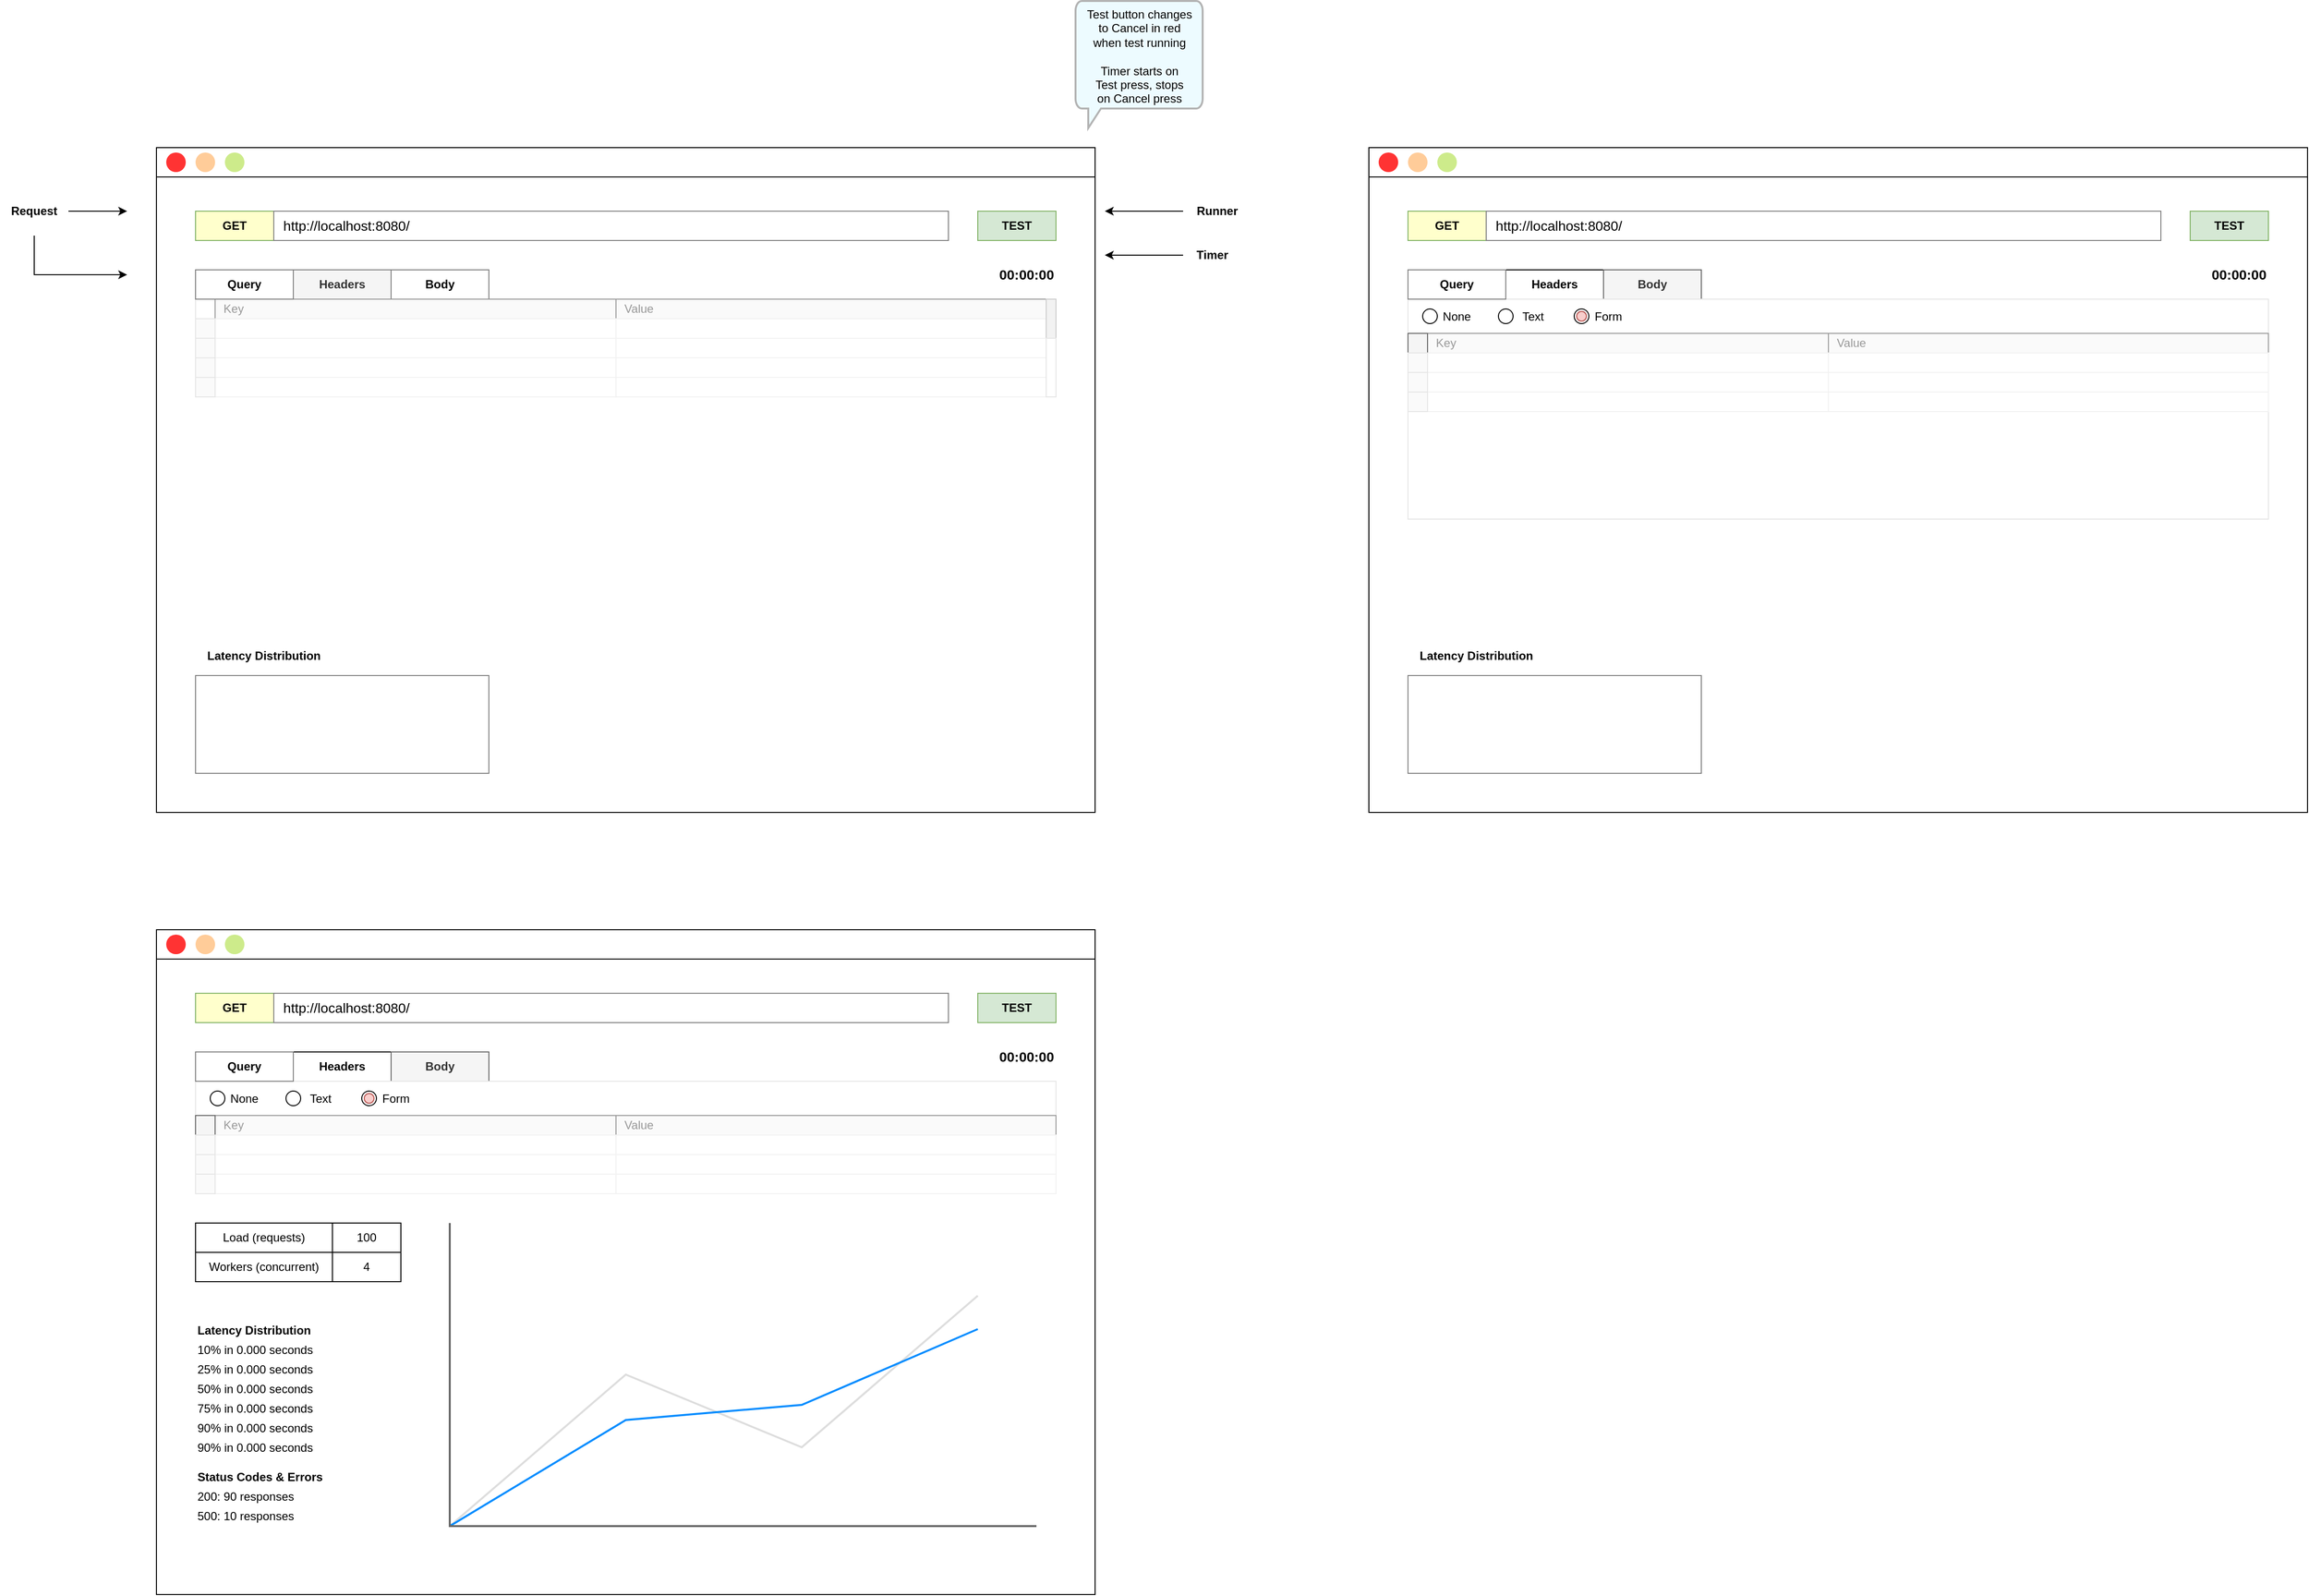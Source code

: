 <mxfile version="12.2.4" pages="1"><diagram id="piDafpqhtRUU5qUU-vj8" name="request"><mxGraphModel dx="1739" dy="1809" grid="1" gridSize="10" guides="1" tooltips="0" connect="1" arrows="0" fold="1" page="1" pageScale="1" pageWidth="1169" pageHeight="827" math="0" shadow="0"><root><mxCell id="0"/><mxCell id="1" parent="0"/><mxCell id="DUtWAYtQzDYEJE8aA9wI-19" value="" style="group;fontStyle=1;movable=1;resizable=1;rotatable=1;deletable=1;editable=1;connectable=1;align=left;fontColor=#333333;fillColor=#FAFAFA;strokeColor=#000000;" parent="1" vertex="1" connectable="0"><mxGeometry y="40" width="960" height="680" as="geometry"/></mxCell><mxCell id="DUtWAYtQzDYEJE8aA9wI-14" value="" style="rounded=0;whiteSpace=wrap;html=1;movable=1;resizable=1;rotatable=1;deletable=1;editable=1;connectable=1;" parent="DUtWAYtQzDYEJE8aA9wI-19" vertex="1"><mxGeometry width="960" height="680" as="geometry"/></mxCell><mxCell id="DUtWAYtQzDYEJE8aA9wI-15" value="" style="rounded=0;whiteSpace=wrap;html=1;movable=1;resizable=1;rotatable=1;deletable=1;editable=1;connectable=1;" parent="DUtWAYtQzDYEJE8aA9wI-19" vertex="1"><mxGeometry width="960" height="30" as="geometry"/></mxCell><mxCell id="DUtWAYtQzDYEJE8aA9wI-16" value="" style="ellipse;whiteSpace=wrap;html=1;aspect=fixed;fontColor=#ffffff;strokeColor=none;fillColor=#FF3333;movable=1;resizable=1;rotatable=1;deletable=1;editable=1;connectable=1;" parent="DUtWAYtQzDYEJE8aA9wI-19" vertex="1"><mxGeometry x="10" y="5" width="20" height="20" as="geometry"/></mxCell><mxCell id="DUtWAYtQzDYEJE8aA9wI-17" value="" style="ellipse;whiteSpace=wrap;html=1;aspect=fixed;fillColor=#ffcc99;strokeColor=none;movable=1;resizable=1;rotatable=1;deletable=1;editable=1;connectable=1;" parent="DUtWAYtQzDYEJE8aA9wI-19" vertex="1"><mxGeometry x="40" y="5" width="20" height="20" as="geometry"/></mxCell><mxCell id="DUtWAYtQzDYEJE8aA9wI-18" value="" style="ellipse;whiteSpace=wrap;html=1;aspect=fixed;fillColor=#cdeb8b;strokeColor=none;movable=1;resizable=1;rotatable=1;deletable=1;editable=1;connectable=1;" parent="DUtWAYtQzDYEJE8aA9wI-19" vertex="1"><mxGeometry x="70" y="5" width="20" height="20" as="geometry"/></mxCell><mxCell id="DUtWAYtQzDYEJE8aA9wI-38" value="&lt;b&gt;TEST&lt;/b&gt;" style="rounded=0;whiteSpace=wrap;html=1;align=center;fillColor=#d5e8d4;strokeColor=#82b366;movable=1;resizable=1;rotatable=1;deletable=1;editable=1;connectable=1;" parent="DUtWAYtQzDYEJE8aA9wI-19" vertex="1"><mxGeometry x="840" y="65" width="80" height="30" as="geometry"/></mxCell><mxCell id="DUtWAYtQzDYEJE8aA9wI-216" value="" style="html=1;dashed=0;whitespace=wrap;labelBackgroundColor=none;fillColor=none;align=left;strokeColor=#808080;movable=1;resizable=1;rotatable=1;deletable=1;editable=1;connectable=1;" parent="DUtWAYtQzDYEJE8aA9wI-19" vertex="1"><mxGeometry x="40" y="540" width="300" height="100" as="geometry"/></mxCell><mxCell id="DUtWAYtQzDYEJE8aA9wI-217" value="&lt;b&gt;Latency Distribution&lt;/b&gt;" style="text;html=1;strokeColor=none;fillColor=none;align=center;verticalAlign=middle;whiteSpace=wrap;rounded=0;labelBackgroundColor=none;movable=1;resizable=1;rotatable=1;deletable=1;editable=1;connectable=1;" parent="DUtWAYtQzDYEJE8aA9wI-19" vertex="1"><mxGeometry x="40" y="510" width="140" height="20" as="geometry"/></mxCell><mxCell id="DUtWAYtQzDYEJE8aA9wI-33" value="&lt;b&gt;Headers&lt;/b&gt;" style="rounded=0;whiteSpace=wrap;html=1;align=center;fillColor=#f5f5f5;fontColor=#333333;strokeColor=#808080;movable=1;resizable=1;rotatable=1;deletable=1;editable=1;connectable=1;" parent="DUtWAYtQzDYEJE8aA9wI-19" vertex="1"><mxGeometry x="140" y="125" width="100" height="30" as="geometry"/></mxCell><mxCell id="DUtWAYtQzDYEJE8aA9wI-39" value="&lt;b&gt;&lt;font style=&quot;font-size: 14px&quot;&gt;00:00:00&lt;/font&gt;&lt;/b&gt;" style="text;html=1;strokeColor=none;fillColor=none;align=right;verticalAlign=middle;whiteSpace=wrap;rounded=0;movable=1;resizable=1;rotatable=1;deletable=1;editable=1;connectable=1;" parent="DUtWAYtQzDYEJE8aA9wI-19" vertex="1"><mxGeometry x="840" y="120" width="80" height="20" as="geometry"/></mxCell><mxCell id="DUtWAYtQzDYEJE8aA9wI-40" value="&lt;b&gt;Body&lt;/b&gt;" style="rounded=0;whiteSpace=wrap;html=1;align=center;strokeColor=#808080;movable=1;resizable=1;rotatable=1;deletable=1;editable=1;connectable=1;" parent="DUtWAYtQzDYEJE8aA9wI-19" vertex="1"><mxGeometry x="240" y="125" width="100" height="30" as="geometry"/></mxCell><mxCell id="DUtWAYtQzDYEJE8aA9wI-25" value="" style="rounded=0;whiteSpace=wrap;html=1;align=left;strokeColor=#E6E6E6;movable=1;resizable=1;rotatable=1;deletable=1;editable=1;connectable=1;" parent="DUtWAYtQzDYEJE8aA9wI-19" vertex="1"><mxGeometry x="40" y="155" width="880" height="100" as="geometry"/></mxCell><mxCell id="DUtWAYtQzDYEJE8aA9wI-47" value="&lt;font color=&quot;#999999&quot;&gt;&amp;nbsp; Key&lt;/font&gt;" style="rounded=0;whiteSpace=wrap;html=1;align=left;labelBackgroundColor=none;fillColor=#FAFAFA;strokeColor=#999999;movable=1;resizable=1;rotatable=1;deletable=1;editable=1;connectable=1;" parent="DUtWAYtQzDYEJE8aA9wI-19" vertex="1"><mxGeometry x="60" y="155" width="410" height="20" as="geometry"/></mxCell><mxCell id="DUtWAYtQzDYEJE8aA9wI-109" value="&lt;font color=&quot;#999999&quot;&gt;&amp;nbsp; Value&lt;/font&gt;" style="rounded=0;whiteSpace=wrap;html=1;align=left;labelBackgroundColor=none;fillColor=#FAFAFA;strokeColor=#999999;movable=1;resizable=1;rotatable=1;deletable=1;editable=1;connectable=1;" parent="DUtWAYtQzDYEJE8aA9wI-19" vertex="1"><mxGeometry x="470" y="155" width="440" height="20" as="geometry"/></mxCell><mxCell id="DUtWAYtQzDYEJE8aA9wI-111" value="" style="rounded=0;whiteSpace=wrap;html=1;align=left;labelBackgroundColor=none;fillColor=#FFFFFF;strokeColor=#F2F2F2;movable=1;resizable=1;rotatable=1;deletable=1;editable=1;connectable=1;" parent="DUtWAYtQzDYEJE8aA9wI-19" vertex="1"><mxGeometry x="60" y="175" width="410" height="20" as="geometry"/></mxCell><mxCell id="DUtWAYtQzDYEJE8aA9wI-135" value="" style="rounded=0;whiteSpace=wrap;html=1;align=left;labelBackgroundColor=none;fillColor=#FFFFFF;strokeColor=#F2F2F2;movable=1;resizable=1;rotatable=1;deletable=1;editable=1;connectable=1;" parent="DUtWAYtQzDYEJE8aA9wI-19" vertex="1"><mxGeometry x="470" y="175" width="440" height="20" as="geometry"/></mxCell><mxCell id="DUtWAYtQzDYEJE8aA9wI-137" value="" style="rounded=0;whiteSpace=wrap;html=1;align=left;labelBackgroundColor=none;fillColor=#FFFFFF;strokeColor=#F2F2F2;movable=1;resizable=1;rotatable=1;deletable=1;editable=1;connectable=1;" parent="DUtWAYtQzDYEJE8aA9wI-19" vertex="1"><mxGeometry x="470" y="195" width="440" height="20" as="geometry"/></mxCell><mxCell id="DUtWAYtQzDYEJE8aA9wI-136" value="" style="rounded=0;whiteSpace=wrap;html=1;align=left;labelBackgroundColor=none;fillColor=#FFFFFF;strokeColor=#F2F2F2;movable=1;resizable=1;rotatable=1;deletable=1;editable=1;connectable=1;" parent="DUtWAYtQzDYEJE8aA9wI-19" vertex="1"><mxGeometry x="60" y="195" width="410" height="20" as="geometry"/></mxCell><mxCell id="DUtWAYtQzDYEJE8aA9wI-138" value="" style="rounded=0;whiteSpace=wrap;html=1;align=left;labelBackgroundColor=none;fillColor=#FFFFFF;strokeColor=#F2F2F2;movable=1;resizable=1;rotatable=1;deletable=1;editable=1;connectable=1;" parent="DUtWAYtQzDYEJE8aA9wI-19" vertex="1"><mxGeometry x="60" y="215" width="410" height="20" as="geometry"/></mxCell><mxCell id="DUtWAYtQzDYEJE8aA9wI-140" value="" style="rounded=0;whiteSpace=wrap;html=1;align=left;labelBackgroundColor=none;fillColor=#FFFFFF;strokeColor=#F2F2F2;movable=1;resizable=1;rotatable=1;deletable=1;editable=1;connectable=1;" parent="DUtWAYtQzDYEJE8aA9wI-19" vertex="1"><mxGeometry x="470" y="215" width="440" height="20" as="geometry"/></mxCell><mxCell id="DUtWAYtQzDYEJE8aA9wI-139" value="" style="rounded=0;whiteSpace=wrap;html=1;align=left;labelBackgroundColor=none;fillColor=#FFFFFF;strokeColor=#F2F2F2;movable=1;resizable=1;rotatable=1;deletable=1;editable=1;connectable=1;" parent="DUtWAYtQzDYEJE8aA9wI-19" vertex="1"><mxGeometry x="60" y="235" width="410" height="20" as="geometry"/></mxCell><mxCell id="DUtWAYtQzDYEJE8aA9wI-170" value="" style="rounded=0;whiteSpace=wrap;html=1;align=left;labelBackgroundColor=none;fillColor=#FFFFFF;strokeColor=#F2F2F2;movable=1;resizable=1;rotatable=1;deletable=1;editable=1;connectable=1;" parent="DUtWAYtQzDYEJE8aA9wI-19" vertex="1"><mxGeometry x="470" y="235" width="440" height="20" as="geometry"/></mxCell><mxCell id="DUtWAYtQzDYEJE8aA9wI-110" value="" style="rounded=0;whiteSpace=wrap;html=1;align=left;labelBackgroundColor=none;fillColor=#FAFAFA;strokeColor=#E6E6E6;movable=1;resizable=1;rotatable=1;deletable=1;editable=1;connectable=1;" parent="DUtWAYtQzDYEJE8aA9wI-19" vertex="1"><mxGeometry x="40" y="235" width="20" height="20" as="geometry"/></mxCell><mxCell id="DUtWAYtQzDYEJE8aA9wI-207" value="" style="rounded=0;whiteSpace=wrap;html=1;align=left;labelBackgroundColor=none;fillColor=#FAFAFA;strokeColor=#E6E6E6;movable=1;resizable=1;rotatable=1;deletable=1;editable=1;connectable=1;" parent="DUtWAYtQzDYEJE8aA9wI-19" vertex="1"><mxGeometry x="40" y="215" width="20" height="20" as="geometry"/></mxCell><mxCell id="DUtWAYtQzDYEJE8aA9wI-208" value="" style="rounded=0;whiteSpace=wrap;html=1;align=left;labelBackgroundColor=none;fillColor=#FAFAFA;strokeColor=#E6E6E6;movable=1;resizable=1;rotatable=1;deletable=1;editable=1;connectable=1;" parent="DUtWAYtQzDYEJE8aA9wI-19" vertex="1"><mxGeometry x="40" y="195" width="20" height="20" as="geometry"/></mxCell><mxCell id="DUtWAYtQzDYEJE8aA9wI-209" value="" style="rounded=0;whiteSpace=wrap;html=1;align=left;labelBackgroundColor=none;fillColor=#FAFAFA;strokeColor=#E6E6E6;movable=1;resizable=1;rotatable=1;deletable=1;editable=1;connectable=1;" parent="DUtWAYtQzDYEJE8aA9wI-19" vertex="1"><mxGeometry x="40" y="175" width="20" height="20" as="geometry"/></mxCell><mxCell id="DUtWAYtQzDYEJE8aA9wI-27" value="" style="rounded=0;whiteSpace=wrap;html=1;align=left;fillColor=#F2F2F2;strokeColor=#CCCCCC;movable=1;resizable=1;rotatable=1;deletable=1;editable=1;connectable=1;" parent="DUtWAYtQzDYEJE8aA9wI-19" vertex="1"><mxGeometry x="910" y="155" width="10" height="40" as="geometry"/></mxCell><mxCell id="DUtWAYtQzDYEJE8aA9wI-31" value="" style="rounded=0;whiteSpace=wrap;html=1;align=left;strokeColor=#E6E6E6;movable=1;resizable=1;rotatable=1;deletable=1;editable=1;connectable=1;" parent="DUtWAYtQzDYEJE8aA9wI-19" vertex="1"><mxGeometry x="910" y="195" width="10" height="60" as="geometry"/></mxCell><mxCell id="DUtWAYtQzDYEJE8aA9wI-36" value="&lt;b&gt;Query&lt;/b&gt;" style="rounded=0;whiteSpace=wrap;html=1;align=center;strokeColor=#808080;movable=1;resizable=1;rotatable=1;deletable=1;editable=1;connectable=1;" parent="DUtWAYtQzDYEJE8aA9wI-19" vertex="1"><mxGeometry x="40" y="125" width="100" height="30" as="geometry"/></mxCell><mxCell id="DUtWAYtQzDYEJE8aA9wI-26" value="" style="group;movable=1;resizable=1;rotatable=1;deletable=1;editable=1;connectable=1;" parent="DUtWAYtQzDYEJE8aA9wI-19" vertex="1" connectable="0"><mxGeometry x="40" y="65" width="880" height="30" as="geometry"/></mxCell><mxCell id="DUtWAYtQzDYEJE8aA9wI-20" value="GET" style="rounded=0;whiteSpace=wrap;html=1;strokeColor=#82b366;fontStyle=1;fillColor=#FFFFCC;movable=1;resizable=1;rotatable=1;deletable=1;editable=1;connectable=1;" parent="DUtWAYtQzDYEJE8aA9wI-26" vertex="1"><mxGeometry width="80" height="30" as="geometry"/></mxCell><mxCell id="DUtWAYtQzDYEJE8aA9wI-22" value="&lt;span style=&quot;font-size: 14px&quot;&gt;&amp;nbsp; http://localhost:8080/&lt;/span&gt;" style="rounded=0;whiteSpace=wrap;html=1;align=left;strokeColor=#808080;movable=1;resizable=1;rotatable=1;deletable=1;editable=1;connectable=1;" parent="DUtWAYtQzDYEJE8aA9wI-26" vertex="1"><mxGeometry x="80" width="690" height="30" as="geometry"/></mxCell><mxCell id="DUtWAYtQzDYEJE8aA9wI-42" value="Test button changes&lt;br&gt;to Cancel in red&lt;br&gt;when test running&lt;br&gt;&lt;br&gt;Timer starts on&lt;br&gt;Test press, stops&lt;br&gt;on Cancel press" style="html=1;verticalLabelPosition=middle;align=center;labelBackgroundColor=none;verticalAlign=top;strokeWidth=2;shadow=0;dashed=0;shape=mxgraph.ios7.icons.message;flipH=1;labelPosition=center;fillColor=#EDFBFF;strokeColor=#B3B3B3;movable=1;resizable=1;rotatable=1;deletable=1;editable=1;connectable=1;" parent="1" vertex="1"><mxGeometry x="940" y="-110" width="130" height="130" as="geometry"/></mxCell><mxCell id="6" style="edgeStyle=orthogonalEdgeStyle;rounded=0;orthogonalLoop=1;jettySize=auto;html=1;movable=1;resizable=1;rotatable=1;deletable=1;editable=1;connectable=1;" parent="1" source="5" edge="1"><mxGeometry relative="1" as="geometry"><mxPoint x="-30" y="105" as="targetPoint"/></mxGeometry></mxCell><mxCell id="12" style="edgeStyle=orthogonalEdgeStyle;rounded=0;orthogonalLoop=1;jettySize=auto;html=1;movable=1;resizable=1;rotatable=1;deletable=1;editable=1;connectable=1;" parent="1" edge="1"><mxGeometry relative="1" as="geometry"><mxPoint x="-30" y="170" as="targetPoint"/><mxPoint x="-125" y="130" as="sourcePoint"/><Array as="points"><mxPoint x="-125" y="170"/></Array></mxGeometry></mxCell><mxCell id="5" value="&lt;b&gt;Request&lt;/b&gt;" style="text;html=1;strokeColor=none;fillColor=none;align=center;verticalAlign=middle;whiteSpace=wrap;rounded=0;movable=1;resizable=1;rotatable=1;deletable=1;editable=1;connectable=1;" parent="1" vertex="1"><mxGeometry x="-160" y="95" width="70" height="20" as="geometry"/></mxCell><mxCell id="8" style="edgeStyle=orthogonalEdgeStyle;rounded=0;orthogonalLoop=1;jettySize=auto;html=1;movable=1;resizable=1;rotatable=1;deletable=1;editable=1;connectable=1;" parent="1" source="7" edge="1"><mxGeometry relative="1" as="geometry"><mxPoint x="970" y="105" as="targetPoint"/></mxGeometry></mxCell><mxCell id="7" value="&lt;b&gt;Runner&lt;/b&gt;" style="text;html=1;strokeColor=none;fillColor=none;align=center;verticalAlign=middle;whiteSpace=wrap;rounded=0;movable=1;resizable=1;rotatable=1;deletable=1;editable=1;connectable=1;" parent="1" vertex="1"><mxGeometry x="1050" y="95" width="70" height="20" as="geometry"/></mxCell><mxCell id="11" style="edgeStyle=orthogonalEdgeStyle;rounded=0;orthogonalLoop=1;jettySize=auto;html=1;movable=1;resizable=1;rotatable=1;deletable=1;editable=1;connectable=1;" parent="1" source="10" edge="1"><mxGeometry relative="1" as="geometry"><mxPoint x="970" y="150" as="targetPoint"/></mxGeometry></mxCell><mxCell id="10" value="&lt;b&gt;Timer&lt;/b&gt;" style="text;html=1;strokeColor=none;fillColor=none;align=center;verticalAlign=middle;whiteSpace=wrap;rounded=0;movable=1;resizable=1;rotatable=1;deletable=1;editable=1;connectable=1;" parent="1" vertex="1"><mxGeometry x="1050" y="140" width="60" height="20" as="geometry"/></mxCell><mxCell id="96" value="" style="group;fontStyle=1;movable=1;resizable=1;rotatable=1;deletable=1;editable=1;connectable=1;align=left;" parent="1" vertex="1" connectable="0"><mxGeometry x="1240" y="40" width="960" height="680" as="geometry"/></mxCell><mxCell id="97" value="" style="rounded=0;whiteSpace=wrap;html=1;movable=1;resizable=1;rotatable=1;deletable=1;editable=1;connectable=1;" parent="96" vertex="1"><mxGeometry width="960" height="680" as="geometry"/></mxCell><mxCell id="98" value="" style="rounded=0;whiteSpace=wrap;html=1;movable=1;resizable=1;rotatable=1;deletable=1;editable=1;connectable=1;" parent="96" vertex="1"><mxGeometry width="960" height="30" as="geometry"/></mxCell><mxCell id="99" value="" style="ellipse;whiteSpace=wrap;html=1;aspect=fixed;fontColor=#ffffff;strokeColor=none;fillColor=#FF3333;movable=1;resizable=1;rotatable=1;deletable=1;editable=1;connectable=1;" parent="96" vertex="1"><mxGeometry x="10" y="5" width="20" height="20" as="geometry"/></mxCell><mxCell id="100" value="" style="ellipse;whiteSpace=wrap;html=1;aspect=fixed;fillColor=#ffcc99;strokeColor=none;movable=1;resizable=1;rotatable=1;deletable=1;editable=1;connectable=1;" parent="96" vertex="1"><mxGeometry x="40" y="5" width="20" height="20" as="geometry"/></mxCell><mxCell id="101" value="" style="ellipse;whiteSpace=wrap;html=1;aspect=fixed;fillColor=#cdeb8b;strokeColor=none;movable=1;resizable=1;rotatable=1;deletable=1;editable=1;connectable=1;" parent="96" vertex="1"><mxGeometry x="70" y="5" width="20" height="20" as="geometry"/></mxCell><mxCell id="102" value="&lt;b&gt;TEST&lt;/b&gt;" style="rounded=0;whiteSpace=wrap;html=1;align=center;fillColor=#d5e8d4;strokeColor=#82b366;movable=1;resizable=1;rotatable=1;deletable=1;editable=1;connectable=1;" parent="96" vertex="1"><mxGeometry x="840" y="65" width="80" height="30" as="geometry"/></mxCell><mxCell id="103" value="" style="html=1;dashed=0;whitespace=wrap;labelBackgroundColor=none;fillColor=none;align=left;strokeColor=#808080;movable=1;resizable=1;rotatable=1;deletable=1;editable=1;connectable=1;" parent="96" vertex="1"><mxGeometry x="40" y="540" width="300" height="100" as="geometry"/></mxCell><mxCell id="104" value="&lt;b&gt;Latency Distribution&lt;/b&gt;" style="text;html=1;strokeColor=none;fillColor=none;align=center;verticalAlign=middle;whiteSpace=wrap;rounded=0;labelBackgroundColor=none;movable=1;resizable=1;rotatable=1;deletable=1;editable=1;connectable=1;" parent="96" vertex="1"><mxGeometry x="40" y="510" width="140" height="20" as="geometry"/></mxCell><mxCell id="105" value="&lt;b&gt;Headers&lt;/b&gt;" style="rounded=0;whiteSpace=wrap;html=1;align=center;movable=1;resizable=1;rotatable=1;deletable=1;editable=1;connectable=1;" parent="96" vertex="1"><mxGeometry x="140" y="125" width="100" height="30" as="geometry"/></mxCell><mxCell id="106" value="&lt;b&gt;&lt;font style=&quot;font-size: 14px&quot;&gt;00:00:00&lt;/font&gt;&lt;/b&gt;" style="text;html=1;strokeColor=none;fillColor=none;align=right;verticalAlign=middle;whiteSpace=wrap;rounded=0;movable=1;resizable=1;rotatable=1;deletable=1;editable=1;connectable=1;" parent="96" vertex="1"><mxGeometry x="840" y="120" width="80" height="20" as="geometry"/></mxCell><mxCell id="107" value="&lt;b&gt;Body&lt;/b&gt;" style="rounded=0;whiteSpace=wrap;html=1;align=center;strokeColor=#666666;movable=1;resizable=1;rotatable=1;deletable=1;editable=1;connectable=1;fillColor=#f5f5f5;fontColor=#333333;" parent="96" vertex="1"><mxGeometry x="240" y="125" width="100" height="30" as="geometry"/></mxCell><mxCell id="108" value="" style="rounded=0;whiteSpace=wrap;html=1;align=left;strokeColor=#E6E6E6;movable=1;resizable=1;rotatable=1;deletable=1;editable=1;connectable=1;" parent="96" vertex="1"><mxGeometry x="40" y="155" width="880" height="225" as="geometry"/></mxCell><mxCell id="125" value="&lt;b&gt;Query&lt;/b&gt;" style="rounded=0;whiteSpace=wrap;html=1;align=center;strokeColor=#808080;movable=1;resizable=1;rotatable=1;deletable=1;editable=1;connectable=1;" parent="96" vertex="1"><mxGeometry x="40" y="125" width="100" height="30" as="geometry"/></mxCell><mxCell id="126" value="" style="group;movable=1;resizable=1;rotatable=1;deletable=1;editable=1;connectable=1;" parent="96" vertex="1" connectable="0"><mxGeometry x="40" y="65" width="880" height="30" as="geometry"/></mxCell><mxCell id="127" value="GET" style="rounded=0;whiteSpace=wrap;html=1;strokeColor=#82b366;fontStyle=1;fillColor=#FFFFCC;movable=1;resizable=1;rotatable=1;deletable=1;editable=1;connectable=1;" parent="126" vertex="1"><mxGeometry width="80" height="30" as="geometry"/></mxCell><mxCell id="128" value="&lt;span style=&quot;font-size: 14px&quot;&gt;&amp;nbsp; http://localhost:8080/&lt;/span&gt;" style="rounded=0;whiteSpace=wrap;html=1;align=left;strokeColor=#808080;movable=1;resizable=1;rotatable=1;deletable=1;editable=1;connectable=1;" parent="126" vertex="1"><mxGeometry x="80" width="690" height="30" as="geometry"/></mxCell><mxCell id="asF9Nt4ZujR2NF6vlL5a-130" value="" style="ellipse;whiteSpace=wrap;html=1;aspect=fixed;strokeColor=#000000;movable=1;resizable=1;rotatable=1;deletable=1;editable=1;connectable=1;" parent="96" vertex="1"><mxGeometry x="55" y="165" width="15" height="15" as="geometry"/></mxCell><mxCell id="asF9Nt4ZujR2NF6vlL5a-131" value="None" style="text;html=1;strokeColor=none;fillColor=none;align=center;verticalAlign=middle;whiteSpace=wrap;rounded=0;movable=1;resizable=1;rotatable=1;deletable=1;editable=1;connectable=1;" parent="96" vertex="1"><mxGeometry x="70" y="162.5" width="40" height="20" as="geometry"/></mxCell><mxCell id="asF9Nt4ZujR2NF6vlL5a-132" value="" style="ellipse;whiteSpace=wrap;html=1;aspect=fixed;strokeColor=#000000;movable=1;resizable=1;rotatable=1;deletable=1;editable=1;connectable=1;" parent="96" vertex="1"><mxGeometry x="132.5" y="165" width="15" height="15" as="geometry"/></mxCell><mxCell id="asF9Nt4ZujR2NF6vlL5a-133" value="Text" style="text;html=1;strokeColor=none;fillColor=none;align=center;verticalAlign=middle;whiteSpace=wrap;rounded=0;movable=1;resizable=1;rotatable=1;deletable=1;editable=1;connectable=1;" parent="96" vertex="1"><mxGeometry x="147.5" y="162.5" width="40" height="20" as="geometry"/></mxCell><mxCell id="asF9Nt4ZujR2NF6vlL5a-139" value="" style="ellipse;whiteSpace=wrap;html=1;aspect=fixed;strokeColor=#000000;movable=1;resizable=1;rotatable=1;deletable=1;editable=1;connectable=1;" parent="96" vertex="1"><mxGeometry x="210" y="165" width="15" height="15" as="geometry"/></mxCell><mxCell id="asF9Nt4ZujR2NF6vlL5a-140" value="Form" style="text;html=1;strokeColor=none;fillColor=none;align=center;verticalAlign=middle;whiteSpace=wrap;rounded=0;movable=1;resizable=1;rotatable=1;deletable=1;editable=1;connectable=1;" parent="96" vertex="1"><mxGeometry x="225" y="162.5" width="40" height="20" as="geometry"/></mxCell><mxCell id="asF9Nt4ZujR2NF6vlL5a-141" value="" style="ellipse;whiteSpace=wrap;html=1;aspect=fixed;strokeColor=#b85450;fillColor=#f8cecc;movable=1;resizable=1;rotatable=1;deletable=1;editable=1;connectable=1;" parent="96" vertex="1"><mxGeometry x="212.5" y="167.5" width="10" height="10" as="geometry"/></mxCell><mxCell id="asF9Nt4ZujR2NF6vlL5a-142" value="&lt;font color=&quot;#999999&quot;&gt;&amp;nbsp; Key&lt;/font&gt;" style="rounded=0;whiteSpace=wrap;html=1;align=left;labelBackgroundColor=none;fillColor=#FAFAFA;strokeColor=#999999;movable=1;resizable=1;rotatable=1;deletable=1;editable=1;connectable=1;" parent="96" vertex="1"><mxGeometry x="60" y="190" width="410" height="20" as="geometry"/></mxCell><mxCell id="asF9Nt4ZujR2NF6vlL5a-143" value="&lt;font color=&quot;#999999&quot;&gt;&amp;nbsp; Value&lt;/font&gt;" style="rounded=0;whiteSpace=wrap;html=1;align=left;labelBackgroundColor=none;fillColor=#FAFAFA;strokeColor=#999999;movable=1;resizable=1;rotatable=1;deletable=1;editable=1;connectable=1;" parent="96" vertex="1"><mxGeometry x="470" y="190" width="450" height="20" as="geometry"/></mxCell><mxCell id="asF9Nt4ZujR2NF6vlL5a-144" value="" style="rounded=0;whiteSpace=wrap;html=1;fillColor=#f5f5f5;strokeColor=#666666;fontColor=#333333;movable=1;resizable=1;rotatable=1;deletable=1;editable=1;connectable=1;" parent="96" vertex="1"><mxGeometry x="40" y="190" width="20" height="20" as="geometry"/></mxCell><mxCell id="asF9Nt4ZujR2NF6vlL5a-145" value="" style="rounded=0;whiteSpace=wrap;html=1;align=left;labelBackgroundColor=none;fillColor=#FFFFFF;strokeColor=#F2F2F2;movable=1;resizable=1;rotatable=1;deletable=1;editable=1;connectable=1;" parent="96" vertex="1"><mxGeometry x="60" y="210" width="410" height="20" as="geometry"/></mxCell><mxCell id="asF9Nt4ZujR2NF6vlL5a-146" value="" style="rounded=0;whiteSpace=wrap;html=1;align=left;labelBackgroundColor=none;fillColor=#FFFFFF;strokeColor=#F2F2F2;movable=1;resizable=1;rotatable=1;deletable=1;editable=1;connectable=1;" parent="96" vertex="1"><mxGeometry x="60" y="230" width="410" height="20" as="geometry"/></mxCell><mxCell id="asF9Nt4ZujR2NF6vlL5a-147" value="" style="rounded=0;whiteSpace=wrap;html=1;align=left;labelBackgroundColor=none;fillColor=#FFFFFF;strokeColor=#F2F2F2;movable=1;resizable=1;rotatable=1;deletable=1;editable=1;connectable=1;" parent="96" vertex="1"><mxGeometry x="60" y="250" width="410" height="20" as="geometry"/></mxCell><mxCell id="asF9Nt4ZujR2NF6vlL5a-148" value="" style="rounded=0;whiteSpace=wrap;html=1;align=left;labelBackgroundColor=none;fillColor=#FAFAFA;strokeColor=#E6E6E6;movable=1;resizable=1;rotatable=1;deletable=1;editable=1;connectable=1;" parent="96" vertex="1"><mxGeometry x="40" y="250" width="20" height="20" as="geometry"/></mxCell><mxCell id="asF9Nt4ZujR2NF6vlL5a-149" value="" style="rounded=0;whiteSpace=wrap;html=1;align=left;labelBackgroundColor=none;fillColor=#FAFAFA;strokeColor=#E6E6E6;movable=1;resizable=1;rotatable=1;deletable=1;editable=1;connectable=1;" parent="96" vertex="1"><mxGeometry x="40" y="230" width="20" height="20" as="geometry"/></mxCell><mxCell id="asF9Nt4ZujR2NF6vlL5a-150" value="" style="rounded=0;whiteSpace=wrap;html=1;align=left;labelBackgroundColor=none;fillColor=#FAFAFA;strokeColor=#E6E6E6;movable=1;resizable=1;rotatable=1;deletable=1;editable=1;connectable=1;" parent="96" vertex="1"><mxGeometry x="40" y="210" width="20" height="20" as="geometry"/></mxCell><mxCell id="asF9Nt4ZujR2NF6vlL5a-151" value="" style="rounded=0;whiteSpace=wrap;html=1;align=left;labelBackgroundColor=none;fillColor=#FFFFFF;strokeColor=#F2F2F2;movable=1;resizable=1;rotatable=1;deletable=1;editable=1;connectable=1;" parent="96" vertex="1"><mxGeometry x="470" y="210" width="450" height="20" as="geometry"/></mxCell><mxCell id="asF9Nt4ZujR2NF6vlL5a-152" value="" style="rounded=0;whiteSpace=wrap;html=1;align=left;labelBackgroundColor=none;fillColor=#FFFFFF;strokeColor=#F2F2F2;movable=1;resizable=1;rotatable=1;deletable=1;editable=1;connectable=1;" parent="96" vertex="1"><mxGeometry x="470" y="230" width="450" height="20" as="geometry"/></mxCell><mxCell id="asF9Nt4ZujR2NF6vlL5a-153" value="" style="rounded=0;whiteSpace=wrap;html=1;align=left;labelBackgroundColor=none;fillColor=#FFFFFF;strokeColor=#F2F2F2;movable=1;resizable=1;rotatable=1;deletable=1;editable=1;connectable=1;" parent="96" vertex="1"><mxGeometry x="470" y="250" width="450" height="20" as="geometry"/></mxCell><mxCell id="LPYYJZgNHcjfQFJsrw34-128" value="" style="group;fontStyle=1;movable=1;resizable=1;rotatable=1;deletable=1;editable=1;connectable=1;align=left;" parent="1" vertex="1" connectable="0"><mxGeometry y="840" width="960" height="680" as="geometry"/></mxCell><mxCell id="LPYYJZgNHcjfQFJsrw34-129" value="" style="rounded=0;whiteSpace=wrap;html=1;movable=1;resizable=1;rotatable=1;deletable=1;editable=1;connectable=1;" parent="LPYYJZgNHcjfQFJsrw34-128" vertex="1"><mxGeometry width="960" height="680" as="geometry"/></mxCell><mxCell id="LPYYJZgNHcjfQFJsrw34-130" value="" style="rounded=0;whiteSpace=wrap;html=1;movable=1;resizable=1;rotatable=1;deletable=1;editable=1;connectable=1;" parent="LPYYJZgNHcjfQFJsrw34-128" vertex="1"><mxGeometry width="960" height="30" as="geometry"/></mxCell><mxCell id="LPYYJZgNHcjfQFJsrw34-131" value="" style="ellipse;whiteSpace=wrap;html=1;aspect=fixed;fontColor=#ffffff;strokeColor=none;fillColor=#FF3333;movable=1;resizable=1;rotatable=1;deletable=1;editable=1;connectable=1;" parent="LPYYJZgNHcjfQFJsrw34-128" vertex="1"><mxGeometry x="10" y="5" width="20" height="20" as="geometry"/></mxCell><mxCell id="LPYYJZgNHcjfQFJsrw34-132" value="" style="ellipse;whiteSpace=wrap;html=1;aspect=fixed;fillColor=#ffcc99;strokeColor=none;movable=1;resizable=1;rotatable=1;deletable=1;editable=1;connectable=1;" parent="LPYYJZgNHcjfQFJsrw34-128" vertex="1"><mxGeometry x="40" y="5" width="20" height="20" as="geometry"/></mxCell><mxCell id="LPYYJZgNHcjfQFJsrw34-133" value="" style="ellipse;whiteSpace=wrap;html=1;aspect=fixed;fillColor=#cdeb8b;strokeColor=none;movable=1;resizable=1;rotatable=1;deletable=1;editable=1;connectable=1;" parent="LPYYJZgNHcjfQFJsrw34-128" vertex="1"><mxGeometry x="70" y="5" width="20" height="20" as="geometry"/></mxCell><mxCell id="LPYYJZgNHcjfQFJsrw34-134" value="&lt;b&gt;TEST&lt;/b&gt;" style="rounded=0;whiteSpace=wrap;html=1;align=center;fillColor=#d5e8d4;strokeColor=#82b366;movable=1;resizable=1;rotatable=1;deletable=1;editable=1;connectable=1;" parent="LPYYJZgNHcjfQFJsrw34-128" vertex="1"><mxGeometry x="840" y="65" width="80" height="30" as="geometry"/></mxCell><mxCell id="LPYYJZgNHcjfQFJsrw34-136" value="&lt;b&gt;Latency Distribution&lt;/b&gt;" style="text;html=1;strokeColor=none;fillColor=none;align=left;verticalAlign=middle;whiteSpace=wrap;rounded=0;labelBackgroundColor=none;movable=1;resizable=1;rotatable=1;deletable=1;editable=1;connectable=1;" parent="LPYYJZgNHcjfQFJsrw34-128" vertex="1"><mxGeometry x="40" y="400" width="140" height="20" as="geometry"/></mxCell><mxCell id="LPYYJZgNHcjfQFJsrw34-137" value="&lt;b&gt;Headers&lt;/b&gt;" style="rounded=0;whiteSpace=wrap;html=1;align=center;movable=1;resizable=1;rotatable=1;deletable=1;editable=1;connectable=1;" parent="LPYYJZgNHcjfQFJsrw34-128" vertex="1"><mxGeometry x="140" y="125" width="100" height="30" as="geometry"/></mxCell><mxCell id="LPYYJZgNHcjfQFJsrw34-138" value="&lt;b&gt;&lt;font style=&quot;font-size: 14px&quot;&gt;00:00:00&lt;/font&gt;&lt;/b&gt;" style="text;html=1;strokeColor=none;fillColor=none;align=right;verticalAlign=middle;whiteSpace=wrap;rounded=0;movable=1;resizable=1;rotatable=1;deletable=1;editable=1;connectable=1;" parent="LPYYJZgNHcjfQFJsrw34-128" vertex="1"><mxGeometry x="840" y="120" width="80" height="20" as="geometry"/></mxCell><mxCell id="LPYYJZgNHcjfQFJsrw34-139" value="&lt;b&gt;Body&lt;/b&gt;" style="rounded=0;whiteSpace=wrap;html=1;align=center;strokeColor=#666666;movable=1;resizable=1;rotatable=1;deletable=1;editable=1;connectable=1;fillColor=#f5f5f5;fontColor=#333333;" parent="LPYYJZgNHcjfQFJsrw34-128" vertex="1"><mxGeometry x="240" y="125" width="100" height="30" as="geometry"/></mxCell><mxCell id="LPYYJZgNHcjfQFJsrw34-140" value="" style="rounded=0;whiteSpace=wrap;html=1;align=left;strokeColor=#E6E6E6;movable=1;resizable=1;rotatable=1;deletable=1;editable=1;connectable=1;" parent="LPYYJZgNHcjfQFJsrw34-128" vertex="1"><mxGeometry x="40" y="155" width="880" height="115" as="geometry"/></mxCell><mxCell id="LPYYJZgNHcjfQFJsrw34-141" value="&lt;b&gt;Query&lt;/b&gt;" style="rounded=0;whiteSpace=wrap;html=1;align=center;strokeColor=#808080;movable=1;resizable=1;rotatable=1;deletable=1;editable=1;connectable=1;" parent="LPYYJZgNHcjfQFJsrw34-128" vertex="1"><mxGeometry x="40" y="125" width="100" height="30" as="geometry"/></mxCell><mxCell id="LPYYJZgNHcjfQFJsrw34-142" value="" style="group;movable=1;resizable=1;rotatable=1;deletable=1;editable=1;connectable=1;" parent="LPYYJZgNHcjfQFJsrw34-128" vertex="1" connectable="0"><mxGeometry x="40" y="65" width="880" height="30" as="geometry"/></mxCell><mxCell id="LPYYJZgNHcjfQFJsrw34-143" value="GET" style="rounded=0;whiteSpace=wrap;html=1;strokeColor=#82b366;fontStyle=1;fillColor=#FFFFCC;movable=1;resizable=1;rotatable=1;deletable=1;editable=1;connectable=1;" parent="LPYYJZgNHcjfQFJsrw34-142" vertex="1"><mxGeometry width="80" height="30" as="geometry"/></mxCell><mxCell id="LPYYJZgNHcjfQFJsrw34-144" value="&lt;span style=&quot;font-size: 14px&quot;&gt;&amp;nbsp; http://localhost:8080/&lt;/span&gt;" style="rounded=0;whiteSpace=wrap;html=1;align=left;strokeColor=#808080;movable=1;resizable=1;rotatable=1;deletable=1;editable=1;connectable=1;" parent="LPYYJZgNHcjfQFJsrw34-142" vertex="1"><mxGeometry x="80" width="690" height="30" as="geometry"/></mxCell><mxCell id="LPYYJZgNHcjfQFJsrw34-145" value="" style="ellipse;whiteSpace=wrap;html=1;aspect=fixed;strokeColor=#000000;movable=1;resizable=1;rotatable=1;deletable=1;editable=1;connectable=1;" parent="LPYYJZgNHcjfQFJsrw34-128" vertex="1"><mxGeometry x="55" y="165" width="15" height="15" as="geometry"/></mxCell><mxCell id="LPYYJZgNHcjfQFJsrw34-146" value="None" style="text;html=1;strokeColor=none;fillColor=none;align=center;verticalAlign=middle;whiteSpace=wrap;rounded=0;movable=1;resizable=1;rotatable=1;deletable=1;editable=1;connectable=1;" parent="LPYYJZgNHcjfQFJsrw34-128" vertex="1"><mxGeometry x="70" y="162.5" width="40" height="20" as="geometry"/></mxCell><mxCell id="LPYYJZgNHcjfQFJsrw34-147" value="" style="ellipse;whiteSpace=wrap;html=1;aspect=fixed;strokeColor=#000000;movable=1;resizable=1;rotatable=1;deletable=1;editable=1;connectable=1;" parent="LPYYJZgNHcjfQFJsrw34-128" vertex="1"><mxGeometry x="132.5" y="165" width="15" height="15" as="geometry"/></mxCell><mxCell id="LPYYJZgNHcjfQFJsrw34-148" value="Text" style="text;html=1;strokeColor=none;fillColor=none;align=center;verticalAlign=middle;whiteSpace=wrap;rounded=0;movable=1;resizable=1;rotatable=1;deletable=1;editable=1;connectable=1;" parent="LPYYJZgNHcjfQFJsrw34-128" vertex="1"><mxGeometry x="147.5" y="162.5" width="40" height="20" as="geometry"/></mxCell><mxCell id="LPYYJZgNHcjfQFJsrw34-149" value="" style="ellipse;whiteSpace=wrap;html=1;aspect=fixed;strokeColor=#000000;movable=1;resizable=1;rotatable=1;deletable=1;editable=1;connectable=1;" parent="LPYYJZgNHcjfQFJsrw34-128" vertex="1"><mxGeometry x="210" y="165" width="15" height="15" as="geometry"/></mxCell><mxCell id="LPYYJZgNHcjfQFJsrw34-150" value="Form" style="text;html=1;strokeColor=none;fillColor=none;align=center;verticalAlign=middle;whiteSpace=wrap;rounded=0;movable=1;resizable=1;rotatable=1;deletable=1;editable=1;connectable=1;" parent="LPYYJZgNHcjfQFJsrw34-128" vertex="1"><mxGeometry x="225" y="162.5" width="40" height="20" as="geometry"/></mxCell><mxCell id="LPYYJZgNHcjfQFJsrw34-151" value="" style="ellipse;whiteSpace=wrap;html=1;aspect=fixed;strokeColor=#b85450;fillColor=#f8cecc;movable=1;resizable=1;rotatable=1;deletable=1;editable=1;connectable=1;" parent="LPYYJZgNHcjfQFJsrw34-128" vertex="1"><mxGeometry x="212.5" y="167.5" width="10" height="10" as="geometry"/></mxCell><mxCell id="LPYYJZgNHcjfQFJsrw34-152" value="&lt;font color=&quot;#999999&quot;&gt;&amp;nbsp; Key&lt;/font&gt;" style="rounded=0;whiteSpace=wrap;html=1;align=left;labelBackgroundColor=none;fillColor=#FAFAFA;strokeColor=#999999;movable=1;resizable=1;rotatable=1;deletable=1;editable=1;connectable=1;" parent="LPYYJZgNHcjfQFJsrw34-128" vertex="1"><mxGeometry x="60" y="190" width="410" height="20" as="geometry"/></mxCell><mxCell id="LPYYJZgNHcjfQFJsrw34-153" value="&lt;font color=&quot;#999999&quot;&gt;&amp;nbsp; Value&lt;/font&gt;" style="rounded=0;whiteSpace=wrap;html=1;align=left;labelBackgroundColor=none;fillColor=#FAFAFA;strokeColor=#999999;movable=1;resizable=1;rotatable=1;deletable=1;editable=1;connectable=1;" parent="LPYYJZgNHcjfQFJsrw34-128" vertex="1"><mxGeometry x="470" y="190" width="450" height="20" as="geometry"/></mxCell><mxCell id="LPYYJZgNHcjfQFJsrw34-154" value="" style="rounded=0;whiteSpace=wrap;html=1;fillColor=#f5f5f5;strokeColor=#666666;fontColor=#333333;movable=1;resizable=1;rotatable=1;deletable=1;editable=1;connectable=1;" parent="LPYYJZgNHcjfQFJsrw34-128" vertex="1"><mxGeometry x="40" y="190" width="20" height="20" as="geometry"/></mxCell><mxCell id="LPYYJZgNHcjfQFJsrw34-155" value="" style="rounded=0;whiteSpace=wrap;html=1;align=left;labelBackgroundColor=none;fillColor=#FFFFFF;strokeColor=#F2F2F2;movable=1;resizable=1;rotatable=1;deletable=1;editable=1;connectable=1;" parent="LPYYJZgNHcjfQFJsrw34-128" vertex="1"><mxGeometry x="60" y="210" width="410" height="20" as="geometry"/></mxCell><mxCell id="LPYYJZgNHcjfQFJsrw34-156" value="" style="rounded=0;whiteSpace=wrap;html=1;align=left;labelBackgroundColor=none;fillColor=#FFFFFF;strokeColor=#F2F2F2;movable=1;resizable=1;rotatable=1;deletable=1;editable=1;connectable=1;" parent="LPYYJZgNHcjfQFJsrw34-128" vertex="1"><mxGeometry x="60" y="230" width="410" height="20" as="geometry"/></mxCell><mxCell id="LPYYJZgNHcjfQFJsrw34-157" value="" style="rounded=0;whiteSpace=wrap;html=1;align=left;labelBackgroundColor=none;fillColor=#FFFFFF;strokeColor=#F2F2F2;movable=1;resizable=1;rotatable=1;deletable=1;editable=1;connectable=1;" parent="LPYYJZgNHcjfQFJsrw34-128" vertex="1"><mxGeometry x="60" y="250" width="410" height="20" as="geometry"/></mxCell><mxCell id="LPYYJZgNHcjfQFJsrw34-158" value="" style="rounded=0;whiteSpace=wrap;html=1;align=left;labelBackgroundColor=none;fillColor=#FAFAFA;strokeColor=#E6E6E6;movable=1;resizable=1;rotatable=1;deletable=1;editable=1;connectable=1;" parent="LPYYJZgNHcjfQFJsrw34-128" vertex="1"><mxGeometry x="40" y="250" width="20" height="20" as="geometry"/></mxCell><mxCell id="LPYYJZgNHcjfQFJsrw34-159" value="" style="rounded=0;whiteSpace=wrap;html=1;align=left;labelBackgroundColor=none;fillColor=#FAFAFA;strokeColor=#E6E6E6;movable=1;resizable=1;rotatable=1;deletable=1;editable=1;connectable=1;" parent="LPYYJZgNHcjfQFJsrw34-128" vertex="1"><mxGeometry x="40" y="230" width="20" height="20" as="geometry"/></mxCell><mxCell id="LPYYJZgNHcjfQFJsrw34-160" value="" style="rounded=0;whiteSpace=wrap;html=1;align=left;labelBackgroundColor=none;fillColor=#FAFAFA;strokeColor=#E6E6E6;movable=1;resizable=1;rotatable=1;deletable=1;editable=1;connectable=1;" parent="LPYYJZgNHcjfQFJsrw34-128" vertex="1"><mxGeometry x="40" y="210" width="20" height="20" as="geometry"/></mxCell><mxCell id="LPYYJZgNHcjfQFJsrw34-161" value="" style="rounded=0;whiteSpace=wrap;html=1;align=left;labelBackgroundColor=none;fillColor=#FFFFFF;strokeColor=#F2F2F2;movable=1;resizable=1;rotatable=1;deletable=1;editable=1;connectable=1;" parent="LPYYJZgNHcjfQFJsrw34-128" vertex="1"><mxGeometry x="470" y="210" width="450" height="20" as="geometry"/></mxCell><mxCell id="LPYYJZgNHcjfQFJsrw34-162" value="" style="rounded=0;whiteSpace=wrap;html=1;align=left;labelBackgroundColor=none;fillColor=#FFFFFF;strokeColor=#F2F2F2;movable=1;resizable=1;rotatable=1;deletable=1;editable=1;connectable=1;" parent="LPYYJZgNHcjfQFJsrw34-128" vertex="1"><mxGeometry x="470" y="230" width="450" height="20" as="geometry"/></mxCell><mxCell id="LPYYJZgNHcjfQFJsrw34-163" value="" style="rounded=0;whiteSpace=wrap;html=1;align=left;labelBackgroundColor=none;fillColor=#FFFFFF;strokeColor=#F2F2F2;movable=1;resizable=1;rotatable=1;deletable=1;editable=1;connectable=1;" parent="LPYYJZgNHcjfQFJsrw34-128" vertex="1"><mxGeometry x="470" y="250" width="450" height="20" as="geometry"/></mxCell><mxCell id="LPYYJZgNHcjfQFJsrw34-165" value="Load (requests)" style="rounded=0;whiteSpace=wrap;html=1;" parent="LPYYJZgNHcjfQFJsrw34-128" vertex="1"><mxGeometry x="40" y="300" width="140" height="30" as="geometry"/></mxCell><mxCell id="LPYYJZgNHcjfQFJsrw34-166" value="Workers (concurrent)" style="rounded=0;whiteSpace=wrap;html=1;align=center;labelPosition=center;verticalLabelPosition=middle;verticalAlign=middle;" parent="LPYYJZgNHcjfQFJsrw34-128" vertex="1"><mxGeometry x="40" y="330" width="140" height="30" as="geometry"/></mxCell><mxCell id="LPYYJZgNHcjfQFJsrw34-167" value="100" style="rounded=0;whiteSpace=wrap;html=1;" parent="LPYYJZgNHcjfQFJsrw34-128" vertex="1"><mxGeometry x="180" y="300" width="70" height="30" as="geometry"/></mxCell><mxCell id="LPYYJZgNHcjfQFJsrw34-168" value="4" style="rounded=0;whiteSpace=wrap;html=1;" parent="LPYYJZgNHcjfQFJsrw34-128" vertex="1"><mxGeometry x="180" y="330" width="70" height="30" as="geometry"/></mxCell><mxCell id="130" value="10% in 0.000 seconds" style="text;html=1;strokeColor=none;fillColor=none;align=left;verticalAlign=middle;whiteSpace=wrap;rounded=0;" parent="LPYYJZgNHcjfQFJsrw34-128" vertex="1"><mxGeometry x="39.5" y="420" width="128" height="20" as="geometry"/></mxCell><mxCell id="131" value="25% in 0.000 seconds" style="text;html=1;strokeColor=none;fillColor=none;align=left;verticalAlign=middle;whiteSpace=wrap;rounded=0;" parent="LPYYJZgNHcjfQFJsrw34-128" vertex="1"><mxGeometry x="39.5" y="440" width="128" height="20" as="geometry"/></mxCell><mxCell id="132" value="50% in 0.000 seconds" style="text;html=1;strokeColor=none;fillColor=none;align=left;verticalAlign=middle;whiteSpace=wrap;rounded=0;" parent="LPYYJZgNHcjfQFJsrw34-128" vertex="1"><mxGeometry x="39.5" y="460" width="128" height="20" as="geometry"/></mxCell><mxCell id="133" value="75% in 0.000 seconds" style="text;html=1;strokeColor=none;fillColor=none;align=left;verticalAlign=middle;whiteSpace=wrap;rounded=0;" parent="LPYYJZgNHcjfQFJsrw34-128" vertex="1"><mxGeometry x="39.5" y="480" width="128" height="20" as="geometry"/></mxCell><mxCell id="134" value="90% in 0.000 seconds" style="text;html=1;strokeColor=none;fillColor=none;align=left;verticalAlign=middle;whiteSpace=wrap;rounded=0;" parent="LPYYJZgNHcjfQFJsrw34-128" vertex="1"><mxGeometry x="39.5" y="500" width="128" height="20" as="geometry"/></mxCell><mxCell id="135" value="90% in 0.000 seconds" style="text;html=1;strokeColor=none;fillColor=none;align=left;verticalAlign=middle;whiteSpace=wrap;rounded=0;" parent="LPYYJZgNHcjfQFJsrw34-128" vertex="1"><mxGeometry x="40" y="520" width="128" height="20" as="geometry"/></mxCell><mxCell id="136" value="&lt;b&gt;Status Codes &amp;amp; Errors&lt;/b&gt;" style="text;html=1;strokeColor=none;fillColor=none;align=left;verticalAlign=middle;whiteSpace=wrap;rounded=0;labelBackgroundColor=none;movable=1;resizable=1;rotatable=1;deletable=1;editable=1;connectable=1;" parent="LPYYJZgNHcjfQFJsrw34-128" vertex="1"><mxGeometry x="40" y="550" width="140" height="20" as="geometry"/></mxCell><mxCell id="137" value="200: 90 responses" style="text;html=1;strokeColor=none;fillColor=none;align=left;verticalAlign=middle;whiteSpace=wrap;rounded=0;" parent="LPYYJZgNHcjfQFJsrw34-128" vertex="1"><mxGeometry x="39.5" y="570" width="128" height="20" as="geometry"/></mxCell><mxCell id="138" value="500: 10 responses" style="text;html=1;strokeColor=none;fillColor=none;align=left;verticalAlign=middle;whiteSpace=wrap;rounded=0;" parent="LPYYJZgNHcjfQFJsrw34-128" vertex="1"><mxGeometry x="40" y="590" width="128" height="20" as="geometry"/></mxCell><mxCell id="QOVriBeq7em9USAULlVv-138" value="" style="verticalLabelPosition=bottom;shadow=0;dashed=0;align=center;html=1;verticalAlign=top;strokeWidth=1;shape=mxgraph.mockup.graphics.lineChart;strokeColor=none;strokeColor2=#666666;strokeColor3=#008cff;strokeColor4=#dddddd;" parent="LPYYJZgNHcjfQFJsrw34-128" vertex="1"><mxGeometry x="300" y="300" width="600" height="310" as="geometry"/></mxCell></root></mxGraphModel></diagram></mxfile>